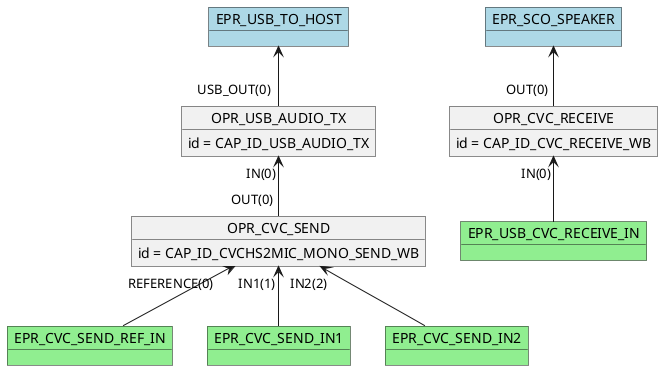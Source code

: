 @startuml

    object OPR_USB_AUDIO_TX
    OPR_USB_AUDIO_TX : id = CAP_ID_USB_AUDIO_TX
    object OPR_CVC_RECEIVE
    OPR_CVC_RECEIVE : id = CAP_ID_CVC_RECEIVE_WB
    object OPR_CVC_SEND
    OPR_CVC_SEND : id = CAP_ID_CVCHS2MIC_MONO_SEND_WB
    OPR_USB_AUDIO_TX "IN(0)"<-- "OUT(0)" OPR_CVC_SEND
    object EPR_USB_CVC_RECEIVE_IN #lightgreen
    OPR_CVC_RECEIVE "IN(0)" <-- EPR_USB_CVC_RECEIVE_IN
    object EPR_CVC_SEND_REF_IN #lightgreen
    OPR_CVC_SEND "REFERENCE(0)" <-- EPR_CVC_SEND_REF_IN
    object EPR_CVC_SEND_IN1 #lightgreen
    OPR_CVC_SEND "IN1(1)" <-- EPR_CVC_SEND_IN1
    object EPR_CVC_SEND_IN2 #lightgreen
    OPR_CVC_SEND "IN2(2)" <-- EPR_CVC_SEND_IN2
    object EPR_SCO_SPEAKER #lightblue
    EPR_SCO_SPEAKER <-- "OUT(0)" OPR_CVC_RECEIVE
    object EPR_USB_TO_HOST #lightblue
    EPR_USB_TO_HOST <-- "USB_OUT(0)" OPR_USB_AUDIO_TX
@enduml
